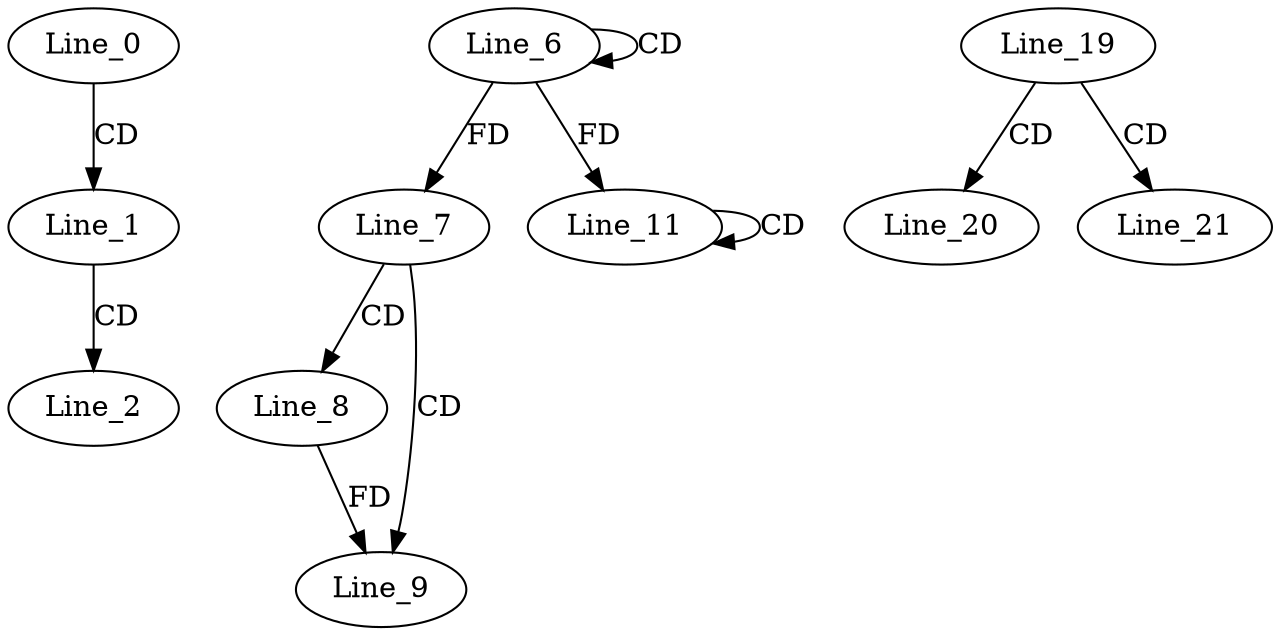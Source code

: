 digraph G {
  Line_0;
  Line_1;
  Line_2;
  Line_6;
  Line_6;
  Line_7;
  Line_8;
  Line_9;
  Line_11;
  Line_11;
  Line_19;
  Line_20;
  Line_21;
  Line_0 -> Line_1 [ label="CD" ];
  Line_1 -> Line_2 [ label="CD" ];
  Line_6 -> Line_6 [ label="CD" ];
  Line_6 -> Line_7 [ label="FD" ];
  Line_7 -> Line_8 [ label="CD" ];
  Line_7 -> Line_9 [ label="CD" ];
  Line_8 -> Line_9 [ label="FD" ];
  Line_11 -> Line_11 [ label="CD" ];
  Line_6 -> Line_11 [ label="FD" ];
  Line_19 -> Line_20 [ label="CD" ];
  Line_19 -> Line_21 [ label="CD" ];
}
